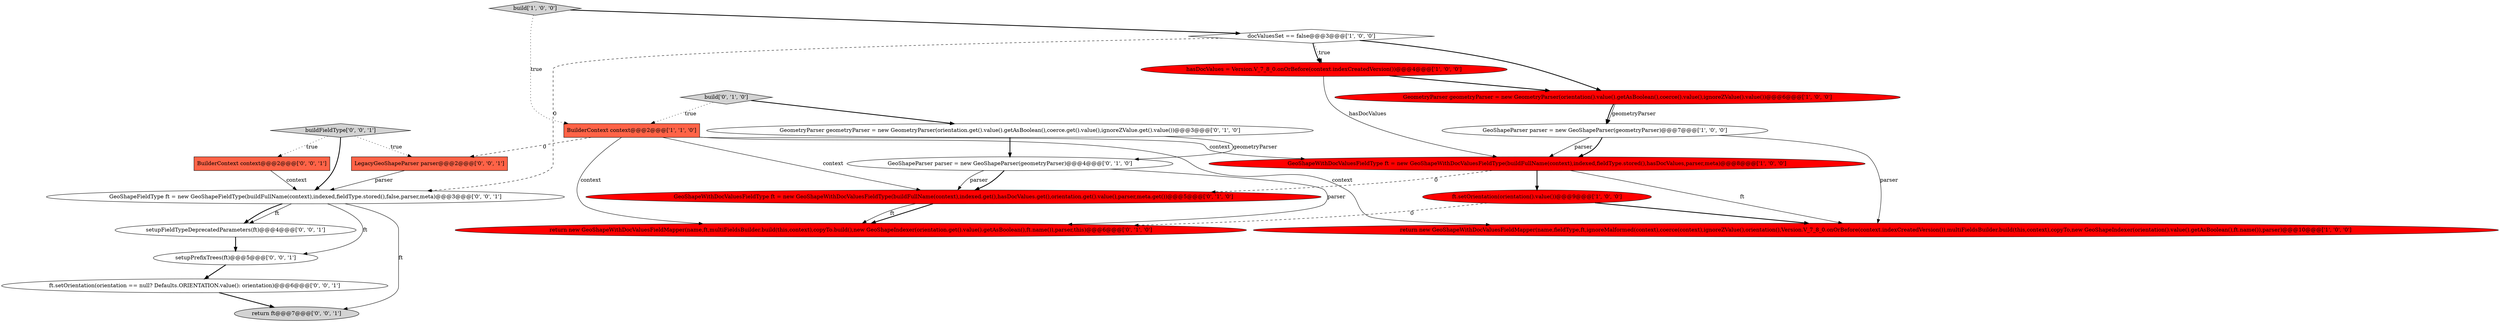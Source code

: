 digraph {
16 [style = filled, label = "buildFieldType['0', '0', '1']", fillcolor = lightgray, shape = diamond image = "AAA0AAABBB3BBB"];
5 [style = filled, label = "return new GeoShapeWithDocValuesFieldMapper(name,fieldType,ft,ignoreMalformed(context),coerce(context),ignoreZValue(),orientation(),Version.V_7_8_0.onOrBefore(context.indexCreatedVersion()),multiFieldsBuilder.build(this,context),copyTo,new GeoShapeIndexer(orientation().value().getAsBoolean(),ft.name()),parser)@@@10@@@['1', '0', '0']", fillcolor = red, shape = ellipse image = "AAA1AAABBB1BBB"];
8 [style = filled, label = "GeoShapeWithDocValuesFieldType ft = new GeoShapeWithDocValuesFieldType(buildFullName(context),indexed,fieldType.stored(),hasDocValues,parser,meta)@@@8@@@['1', '0', '0']", fillcolor = red, shape = ellipse image = "AAA1AAABBB1BBB"];
12 [style = filled, label = "build['0', '1', '0']", fillcolor = lightgray, shape = diamond image = "AAA0AAABBB2BBB"];
19 [style = filled, label = "ft.setOrientation(orientation == null? Defaults.ORIENTATION.value(): orientation)@@@6@@@['0', '0', '1']", fillcolor = white, shape = ellipse image = "AAA0AAABBB3BBB"];
3 [style = filled, label = "build['1', '0', '0']", fillcolor = lightgray, shape = diamond image = "AAA0AAABBB1BBB"];
14 [style = filled, label = "BuilderContext context@@@2@@@['0', '0', '1']", fillcolor = tomato, shape = box image = "AAA0AAABBB3BBB"];
0 [style = filled, label = "ft.setOrientation(orientation().value())@@@9@@@['1', '0', '0']", fillcolor = red, shape = ellipse image = "AAA1AAABBB1BBB"];
7 [style = filled, label = "GeoShapeParser parser = new GeoShapeParser(geometryParser)@@@7@@@['1', '0', '0']", fillcolor = white, shape = ellipse image = "AAA0AAABBB1BBB"];
4 [style = filled, label = "docValuesSet == false@@@3@@@['1', '0', '0']", fillcolor = white, shape = diamond image = "AAA0AAABBB1BBB"];
1 [style = filled, label = "hasDocValues = Version.V_7_8_0.onOrBefore(context.indexCreatedVersion())@@@4@@@['1', '0', '0']", fillcolor = red, shape = ellipse image = "AAA1AAABBB1BBB"];
20 [style = filled, label = "LegacyGeoShapeParser parser@@@2@@@['0', '0', '1']", fillcolor = tomato, shape = box image = "AAA0AAABBB3BBB"];
15 [style = filled, label = "setupPrefixTrees(ft)@@@5@@@['0', '0', '1']", fillcolor = white, shape = ellipse image = "AAA0AAABBB3BBB"];
6 [style = filled, label = "BuilderContext context@@@2@@@['1', '1', '0']", fillcolor = tomato, shape = box image = "AAA0AAABBB1BBB"];
11 [style = filled, label = "GeoShapeParser parser = new GeoShapeParser(geometryParser)@@@4@@@['0', '1', '0']", fillcolor = white, shape = ellipse image = "AAA0AAABBB2BBB"];
9 [style = filled, label = "GeoShapeWithDocValuesFieldType ft = new GeoShapeWithDocValuesFieldType(buildFullName(context),indexed.get(),hasDocValues.get(),orientation.get().value(),parser,meta.get())@@@5@@@['0', '1', '0']", fillcolor = red, shape = ellipse image = "AAA1AAABBB2BBB"];
13 [style = filled, label = "GeometryParser geometryParser = new GeometryParser(orientation.get().value().getAsBoolean(),coerce.get().value(),ignoreZValue.get().value())@@@3@@@['0', '1', '0']", fillcolor = white, shape = ellipse image = "AAA0AAABBB2BBB"];
21 [style = filled, label = "setupFieldTypeDeprecatedParameters(ft)@@@4@@@['0', '0', '1']", fillcolor = white, shape = ellipse image = "AAA0AAABBB3BBB"];
2 [style = filled, label = "GeometryParser geometryParser = new GeometryParser(orientation().value().getAsBoolean(),coerce().value(),ignoreZValue().value())@@@6@@@['1', '0', '0']", fillcolor = red, shape = ellipse image = "AAA1AAABBB1BBB"];
10 [style = filled, label = "return new GeoShapeWithDocValuesFieldMapper(name,ft,multiFieldsBuilder.build(this,context),copyTo.build(),new GeoShapeIndexer(orientation.get().value().getAsBoolean(),ft.name()),parser,this)@@@6@@@['0', '1', '0']", fillcolor = red, shape = ellipse image = "AAA1AAABBB2BBB"];
17 [style = filled, label = "return ft@@@7@@@['0', '0', '1']", fillcolor = lightgray, shape = ellipse image = "AAA0AAABBB3BBB"];
18 [style = filled, label = "GeoShapeFieldType ft = new GeoShapeFieldType(buildFullName(context),indexed,fieldType.stored(),false,parser,meta)@@@3@@@['0', '0', '1']", fillcolor = white, shape = ellipse image = "AAA0AAABBB3BBB"];
13->11 [style = solid, label="geometryParser"];
4->18 [style = dashed, label="0"];
18->21 [style = solid, label="ft"];
16->18 [style = bold, label=""];
7->8 [style = solid, label="parser"];
4->1 [style = dotted, label="true"];
6->20 [style = dashed, label="0"];
21->15 [style = bold, label=""];
16->20 [style = dotted, label="true"];
4->2 [style = bold, label=""];
19->17 [style = bold, label=""];
9->10 [style = bold, label=""];
3->6 [style = dotted, label="true"];
20->18 [style = solid, label="parser"];
7->8 [style = bold, label=""];
11->9 [style = bold, label=""];
15->19 [style = bold, label=""];
3->4 [style = bold, label=""];
13->11 [style = bold, label=""];
18->17 [style = solid, label="ft"];
0->10 [style = dashed, label="0"];
6->5 [style = solid, label="context"];
6->8 [style = solid, label="context"];
6->9 [style = solid, label="context"];
2->7 [style = solid, label="geometryParser"];
8->0 [style = bold, label=""];
8->9 [style = dashed, label="0"];
9->10 [style = solid, label="ft"];
12->13 [style = bold, label=""];
1->8 [style = solid, label="hasDocValues"];
11->9 [style = solid, label="parser"];
18->15 [style = solid, label="ft"];
7->5 [style = solid, label="parser"];
12->6 [style = dotted, label="true"];
8->5 [style = solid, label="ft"];
16->14 [style = dotted, label="true"];
6->10 [style = solid, label="context"];
14->18 [style = solid, label="context"];
11->10 [style = solid, label="parser"];
4->1 [style = bold, label=""];
1->2 [style = bold, label=""];
2->7 [style = bold, label=""];
18->21 [style = bold, label=""];
0->5 [style = bold, label=""];
}
